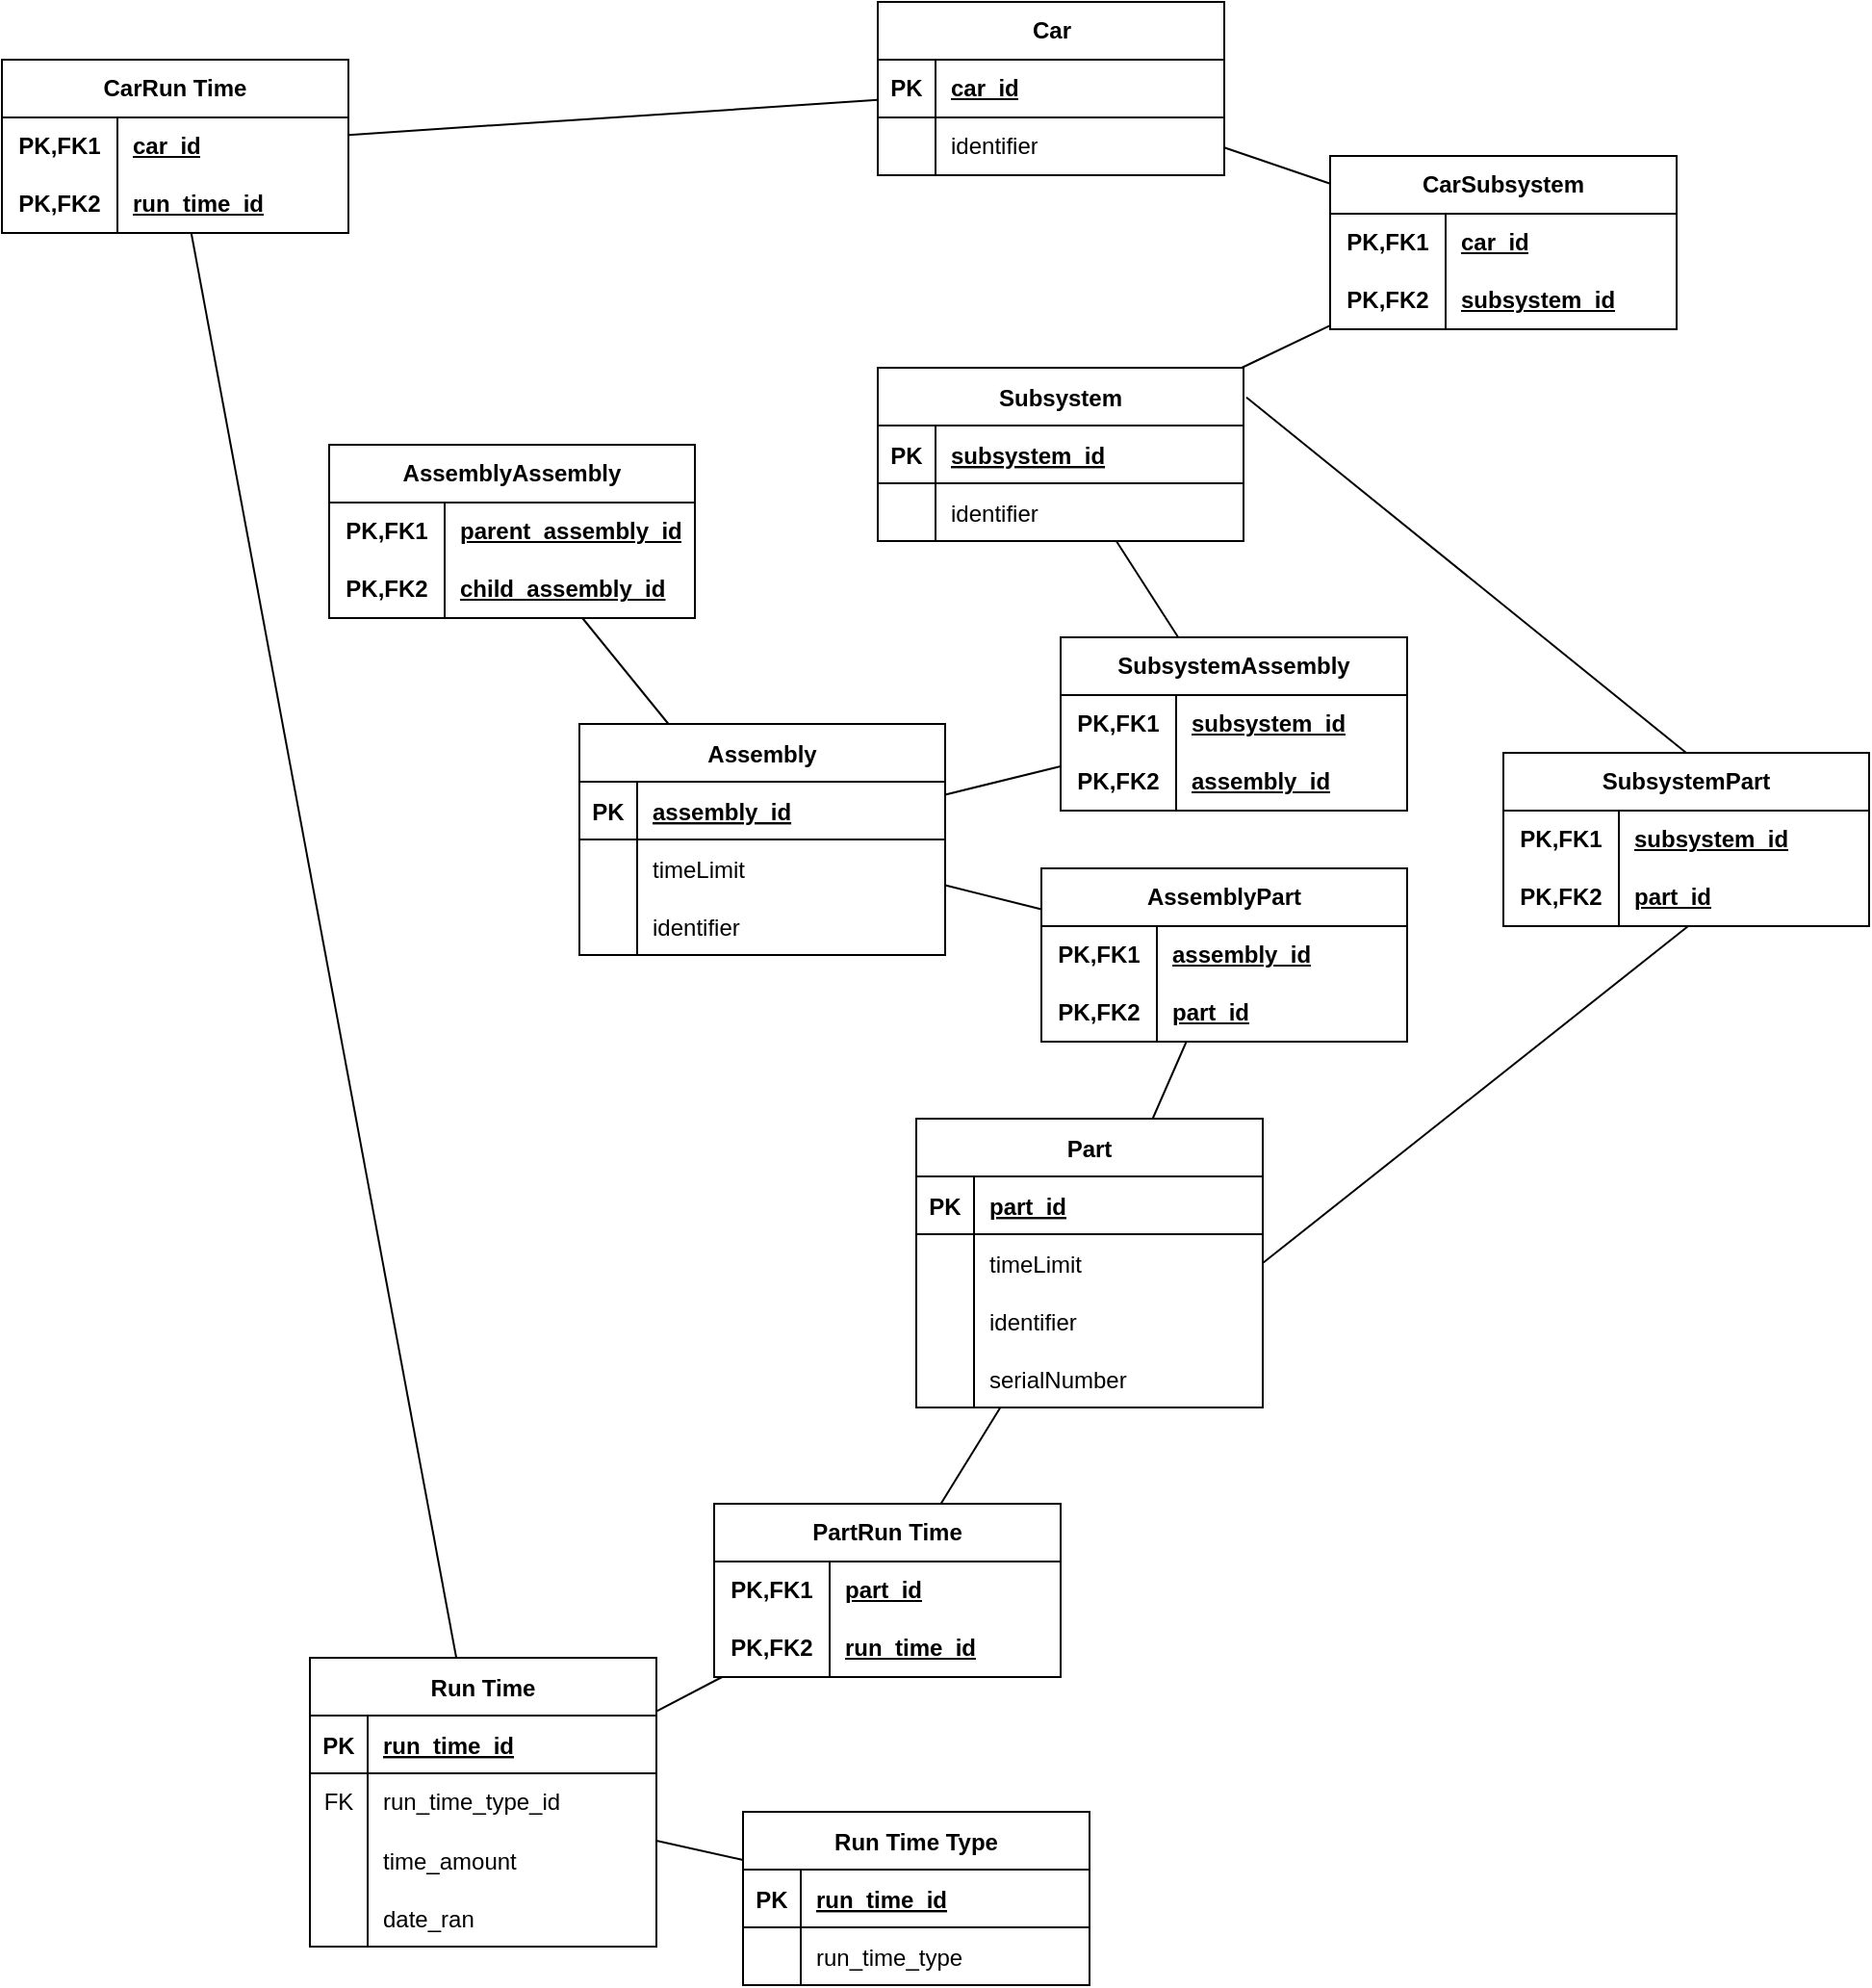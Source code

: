 <mxfile version="23.1.4" type="device">
  <diagram id="R2lEEEUBdFMjLlhIrx00" name="Page-1">
    <mxGraphModel dx="2412" dy="754" grid="1" gridSize="10" guides="1" tooltips="1" connect="1" arrows="1" fold="1" page="1" pageScale="1" pageWidth="850" pageHeight="1100" math="0" shadow="0" extFonts="Permanent Marker^https://fonts.googleapis.com/css?family=Permanent+Marker">
      <root>
        <mxCell id="0" />
        <mxCell id="1" parent="0" />
        <mxCell id="C-vyLk0tnHw3VtMMgP7b-2" value="Assembly" style="shape=table;startSize=30;container=1;collapsible=1;childLayout=tableLayout;fixedRows=1;rowLines=0;fontStyle=1;align=center;resizeLast=1;" parent="1" vertex="1">
          <mxGeometry x="160" y="395" width="190" height="120" as="geometry" />
        </mxCell>
        <mxCell id="C-vyLk0tnHw3VtMMgP7b-3" value="" style="shape=partialRectangle;collapsible=0;dropTarget=0;pointerEvents=0;fillColor=none;points=[[0,0.5],[1,0.5]];portConstraint=eastwest;top=0;left=0;right=0;bottom=1;" parent="C-vyLk0tnHw3VtMMgP7b-2" vertex="1">
          <mxGeometry y="30" width="190" height="30" as="geometry" />
        </mxCell>
        <mxCell id="C-vyLk0tnHw3VtMMgP7b-4" value="PK" style="shape=partialRectangle;overflow=hidden;connectable=0;fillColor=none;top=0;left=0;bottom=0;right=0;fontStyle=1;" parent="C-vyLk0tnHw3VtMMgP7b-3" vertex="1">
          <mxGeometry width="30" height="30" as="geometry">
            <mxRectangle width="30" height="30" as="alternateBounds" />
          </mxGeometry>
        </mxCell>
        <mxCell id="C-vyLk0tnHw3VtMMgP7b-5" value="assembly_id" style="shape=partialRectangle;overflow=hidden;connectable=0;fillColor=none;top=0;left=0;bottom=0;right=0;align=left;spacingLeft=6;fontStyle=5;" parent="C-vyLk0tnHw3VtMMgP7b-3" vertex="1">
          <mxGeometry x="30" width="160" height="30" as="geometry">
            <mxRectangle width="160" height="30" as="alternateBounds" />
          </mxGeometry>
        </mxCell>
        <mxCell id="MeR5FG5fTD08kbq3LwkW-7" value="" style="shape=tableRow;horizontal=0;startSize=0;swimlaneHead=0;swimlaneBody=0;fillColor=none;collapsible=0;dropTarget=0;points=[[0,0.5],[1,0.5]];portConstraint=eastwest;top=0;left=0;right=0;bottom=0;" parent="C-vyLk0tnHw3VtMMgP7b-2" vertex="1">
          <mxGeometry y="60" width="190" height="30" as="geometry" />
        </mxCell>
        <mxCell id="MeR5FG5fTD08kbq3LwkW-8" value="" style="shape=partialRectangle;connectable=0;fillColor=none;top=0;left=0;bottom=0;right=0;editable=1;overflow=hidden;" parent="MeR5FG5fTD08kbq3LwkW-7" vertex="1">
          <mxGeometry width="30" height="30" as="geometry">
            <mxRectangle width="30" height="30" as="alternateBounds" />
          </mxGeometry>
        </mxCell>
        <mxCell id="MeR5FG5fTD08kbq3LwkW-9" value="timeLimit" style="shape=partialRectangle;connectable=0;fillColor=none;top=0;left=0;bottom=0;right=0;align=left;spacingLeft=6;overflow=hidden;" parent="MeR5FG5fTD08kbq3LwkW-7" vertex="1">
          <mxGeometry x="30" width="160" height="30" as="geometry">
            <mxRectangle width="160" height="30" as="alternateBounds" />
          </mxGeometry>
        </mxCell>
        <mxCell id="C-vyLk0tnHw3VtMMgP7b-9" value="" style="shape=partialRectangle;collapsible=0;dropTarget=0;pointerEvents=0;fillColor=none;points=[[0,0.5],[1,0.5]];portConstraint=eastwest;top=0;left=0;right=0;bottom=0;" parent="C-vyLk0tnHw3VtMMgP7b-2" vertex="1">
          <mxGeometry y="90" width="190" height="30" as="geometry" />
        </mxCell>
        <mxCell id="C-vyLk0tnHw3VtMMgP7b-10" value="" style="shape=partialRectangle;overflow=hidden;connectable=0;fillColor=none;top=0;left=0;bottom=0;right=0;" parent="C-vyLk0tnHw3VtMMgP7b-9" vertex="1">
          <mxGeometry width="30" height="30" as="geometry">
            <mxRectangle width="30" height="30" as="alternateBounds" />
          </mxGeometry>
        </mxCell>
        <mxCell id="C-vyLk0tnHw3VtMMgP7b-11" value="identifier" style="shape=partialRectangle;overflow=hidden;connectable=0;fillColor=none;top=0;left=0;bottom=0;right=0;align=left;spacingLeft=6;" parent="C-vyLk0tnHw3VtMMgP7b-9" vertex="1">
          <mxGeometry x="30" width="160" height="30" as="geometry">
            <mxRectangle width="160" height="30" as="alternateBounds" />
          </mxGeometry>
        </mxCell>
        <mxCell id="C-vyLk0tnHw3VtMMgP7b-23" value="Part" style="shape=table;startSize=30;container=1;collapsible=1;childLayout=tableLayout;fixedRows=1;rowLines=0;fontStyle=1;align=center;resizeLast=1;" parent="1" vertex="1">
          <mxGeometry x="335" y="600" width="180" height="150" as="geometry" />
        </mxCell>
        <mxCell id="C-vyLk0tnHw3VtMMgP7b-24" value="" style="shape=partialRectangle;collapsible=0;dropTarget=0;pointerEvents=0;fillColor=none;points=[[0,0.5],[1,0.5]];portConstraint=eastwest;top=0;left=0;right=0;bottom=1;" parent="C-vyLk0tnHw3VtMMgP7b-23" vertex="1">
          <mxGeometry y="30" width="180" height="30" as="geometry" />
        </mxCell>
        <mxCell id="C-vyLk0tnHw3VtMMgP7b-25" value="PK" style="shape=partialRectangle;overflow=hidden;connectable=0;fillColor=none;top=0;left=0;bottom=0;right=0;fontStyle=1;" parent="C-vyLk0tnHw3VtMMgP7b-24" vertex="1">
          <mxGeometry width="30" height="30" as="geometry">
            <mxRectangle width="30" height="30" as="alternateBounds" />
          </mxGeometry>
        </mxCell>
        <mxCell id="C-vyLk0tnHw3VtMMgP7b-26" value="part_id" style="shape=partialRectangle;overflow=hidden;connectable=0;fillColor=none;top=0;left=0;bottom=0;right=0;align=left;spacingLeft=6;fontStyle=5;" parent="C-vyLk0tnHw3VtMMgP7b-24" vertex="1">
          <mxGeometry x="30" width="150" height="30" as="geometry">
            <mxRectangle width="150" height="30" as="alternateBounds" />
          </mxGeometry>
        </mxCell>
        <mxCell id="MeR5FG5fTD08kbq3LwkW-4" value="" style="shape=tableRow;horizontal=0;startSize=0;swimlaneHead=0;swimlaneBody=0;fillColor=none;collapsible=0;dropTarget=0;points=[[0,0.5],[1,0.5]];portConstraint=eastwest;top=0;left=0;right=0;bottom=0;" parent="C-vyLk0tnHw3VtMMgP7b-23" vertex="1">
          <mxGeometry y="60" width="180" height="30" as="geometry" />
        </mxCell>
        <mxCell id="MeR5FG5fTD08kbq3LwkW-5" value="" style="shape=partialRectangle;connectable=0;fillColor=none;top=0;left=0;bottom=0;right=0;editable=1;overflow=hidden;" parent="MeR5FG5fTD08kbq3LwkW-4" vertex="1">
          <mxGeometry width="30" height="30" as="geometry">
            <mxRectangle width="30" height="30" as="alternateBounds" />
          </mxGeometry>
        </mxCell>
        <mxCell id="MeR5FG5fTD08kbq3LwkW-6" value="timeLimit" style="shape=partialRectangle;connectable=0;fillColor=none;top=0;left=0;bottom=0;right=0;align=left;spacingLeft=6;overflow=hidden;" parent="MeR5FG5fTD08kbq3LwkW-4" vertex="1">
          <mxGeometry x="30" width="150" height="30" as="geometry">
            <mxRectangle width="150" height="30" as="alternateBounds" />
          </mxGeometry>
        </mxCell>
        <mxCell id="MeR5FG5fTD08kbq3LwkW-1" value="" style="shape=tableRow;horizontal=0;startSize=0;swimlaneHead=0;swimlaneBody=0;fillColor=none;collapsible=0;dropTarget=0;points=[[0,0.5],[1,0.5]];portConstraint=eastwest;top=0;left=0;right=0;bottom=0;" parent="C-vyLk0tnHw3VtMMgP7b-23" vertex="1">
          <mxGeometry y="90" width="180" height="30" as="geometry" />
        </mxCell>
        <mxCell id="MeR5FG5fTD08kbq3LwkW-2" value="" style="shape=partialRectangle;connectable=0;fillColor=none;top=0;left=0;bottom=0;right=0;editable=1;overflow=hidden;" parent="MeR5FG5fTD08kbq3LwkW-1" vertex="1">
          <mxGeometry width="30" height="30" as="geometry">
            <mxRectangle width="30" height="30" as="alternateBounds" />
          </mxGeometry>
        </mxCell>
        <mxCell id="MeR5FG5fTD08kbq3LwkW-3" value="identifier" style="shape=partialRectangle;connectable=0;fillColor=none;top=0;left=0;bottom=0;right=0;align=left;spacingLeft=6;overflow=hidden;" parent="MeR5FG5fTD08kbq3LwkW-1" vertex="1">
          <mxGeometry x="30" width="150" height="30" as="geometry">
            <mxRectangle width="150" height="30" as="alternateBounds" />
          </mxGeometry>
        </mxCell>
        <mxCell id="C-vyLk0tnHw3VtMMgP7b-27" value="" style="shape=partialRectangle;collapsible=0;dropTarget=0;pointerEvents=0;fillColor=none;points=[[0,0.5],[1,0.5]];portConstraint=eastwest;top=0;left=0;right=0;bottom=0;" parent="C-vyLk0tnHw3VtMMgP7b-23" vertex="1">
          <mxGeometry y="120" width="180" height="30" as="geometry" />
        </mxCell>
        <mxCell id="C-vyLk0tnHw3VtMMgP7b-28" value="" style="shape=partialRectangle;overflow=hidden;connectable=0;fillColor=none;top=0;left=0;bottom=0;right=0;" parent="C-vyLk0tnHw3VtMMgP7b-27" vertex="1">
          <mxGeometry width="30" height="30" as="geometry">
            <mxRectangle width="30" height="30" as="alternateBounds" />
          </mxGeometry>
        </mxCell>
        <mxCell id="C-vyLk0tnHw3VtMMgP7b-29" value="serialNumber" style="shape=partialRectangle;overflow=hidden;connectable=0;fillColor=none;top=0;left=0;bottom=0;right=0;align=left;spacingLeft=6;" parent="C-vyLk0tnHw3VtMMgP7b-27" vertex="1">
          <mxGeometry x="30" width="150" height="30" as="geometry">
            <mxRectangle width="150" height="30" as="alternateBounds" />
          </mxGeometry>
        </mxCell>
        <mxCell id="MeR5FG5fTD08kbq3LwkW-10" value="AssemblyPart" style="shape=table;startSize=30;container=1;collapsible=1;childLayout=tableLayout;fixedRows=1;rowLines=0;fontStyle=1;align=center;resizeLast=1;html=1;whiteSpace=wrap;" parent="1" vertex="1">
          <mxGeometry x="400" y="470" width="190" height="90" as="geometry" />
        </mxCell>
        <mxCell id="MeR5FG5fTD08kbq3LwkW-11" value="" style="shape=tableRow;horizontal=0;startSize=0;swimlaneHead=0;swimlaneBody=0;fillColor=none;collapsible=0;dropTarget=0;points=[[0,0.5],[1,0.5]];portConstraint=eastwest;top=0;left=0;right=0;bottom=0;html=1;" parent="MeR5FG5fTD08kbq3LwkW-10" vertex="1">
          <mxGeometry y="30" width="190" height="30" as="geometry" />
        </mxCell>
        <mxCell id="MeR5FG5fTD08kbq3LwkW-12" value="PK,FK1" style="shape=partialRectangle;connectable=0;fillColor=none;top=0;left=0;bottom=0;right=0;fontStyle=1;overflow=hidden;html=1;whiteSpace=wrap;" parent="MeR5FG5fTD08kbq3LwkW-11" vertex="1">
          <mxGeometry width="60" height="30" as="geometry">
            <mxRectangle width="60" height="30" as="alternateBounds" />
          </mxGeometry>
        </mxCell>
        <mxCell id="MeR5FG5fTD08kbq3LwkW-13" value="assembly_id" style="shape=partialRectangle;connectable=0;fillColor=none;top=0;left=0;bottom=0;right=0;align=left;spacingLeft=6;fontStyle=5;overflow=hidden;html=1;whiteSpace=wrap;" parent="MeR5FG5fTD08kbq3LwkW-11" vertex="1">
          <mxGeometry x="60" width="130" height="30" as="geometry">
            <mxRectangle width="130" height="30" as="alternateBounds" />
          </mxGeometry>
        </mxCell>
        <mxCell id="MeR5FG5fTD08kbq3LwkW-14" value="" style="shape=tableRow;horizontal=0;startSize=0;swimlaneHead=0;swimlaneBody=0;fillColor=none;collapsible=0;dropTarget=0;points=[[0,0.5],[1,0.5]];portConstraint=eastwest;top=0;left=0;right=0;bottom=1;html=1;" parent="MeR5FG5fTD08kbq3LwkW-10" vertex="1">
          <mxGeometry y="60" width="190" height="30" as="geometry" />
        </mxCell>
        <mxCell id="MeR5FG5fTD08kbq3LwkW-15" value="PK,FK2" style="shape=partialRectangle;connectable=0;fillColor=none;top=0;left=0;bottom=0;right=0;fontStyle=1;overflow=hidden;html=1;whiteSpace=wrap;" parent="MeR5FG5fTD08kbq3LwkW-14" vertex="1">
          <mxGeometry width="60" height="30" as="geometry">
            <mxRectangle width="60" height="30" as="alternateBounds" />
          </mxGeometry>
        </mxCell>
        <mxCell id="MeR5FG5fTD08kbq3LwkW-16" value="part_id" style="shape=partialRectangle;connectable=0;fillColor=none;top=0;left=0;bottom=0;right=0;align=left;spacingLeft=6;fontStyle=5;overflow=hidden;html=1;whiteSpace=wrap;" parent="MeR5FG5fTD08kbq3LwkW-14" vertex="1">
          <mxGeometry x="60" width="130" height="30" as="geometry">
            <mxRectangle width="130" height="30" as="alternateBounds" />
          </mxGeometry>
        </mxCell>
        <mxCell id="MeR5FG5fTD08kbq3LwkW-23" value="AssemblyAssembly" style="shape=table;startSize=30;container=1;collapsible=1;childLayout=tableLayout;fixedRows=1;rowLines=0;fontStyle=1;align=center;resizeLast=1;html=1;whiteSpace=wrap;" parent="1" vertex="1">
          <mxGeometry x="30" y="250" width="190" height="90" as="geometry" />
        </mxCell>
        <mxCell id="MeR5FG5fTD08kbq3LwkW-24" value="" style="shape=tableRow;horizontal=0;startSize=0;swimlaneHead=0;swimlaneBody=0;fillColor=none;collapsible=0;dropTarget=0;points=[[0,0.5],[1,0.5]];portConstraint=eastwest;top=0;left=0;right=0;bottom=0;html=1;" parent="MeR5FG5fTD08kbq3LwkW-23" vertex="1">
          <mxGeometry y="30" width="190" height="30" as="geometry" />
        </mxCell>
        <mxCell id="MeR5FG5fTD08kbq3LwkW-25" value="PK,FK1" style="shape=partialRectangle;connectable=0;fillColor=none;top=0;left=0;bottom=0;right=0;fontStyle=1;overflow=hidden;html=1;whiteSpace=wrap;" parent="MeR5FG5fTD08kbq3LwkW-24" vertex="1">
          <mxGeometry width="60" height="30" as="geometry">
            <mxRectangle width="60" height="30" as="alternateBounds" />
          </mxGeometry>
        </mxCell>
        <mxCell id="MeR5FG5fTD08kbq3LwkW-26" value="parent_assembly_id" style="shape=partialRectangle;connectable=0;fillColor=none;top=0;left=0;bottom=0;right=0;align=left;spacingLeft=6;fontStyle=5;overflow=hidden;html=1;whiteSpace=wrap;" parent="MeR5FG5fTD08kbq3LwkW-24" vertex="1">
          <mxGeometry x="60" width="130" height="30" as="geometry">
            <mxRectangle width="130" height="30" as="alternateBounds" />
          </mxGeometry>
        </mxCell>
        <mxCell id="MeR5FG5fTD08kbq3LwkW-27" value="" style="shape=tableRow;horizontal=0;startSize=0;swimlaneHead=0;swimlaneBody=0;fillColor=none;collapsible=0;dropTarget=0;points=[[0,0.5],[1,0.5]];portConstraint=eastwest;top=0;left=0;right=0;bottom=1;html=1;" parent="MeR5FG5fTD08kbq3LwkW-23" vertex="1">
          <mxGeometry y="60" width="190" height="30" as="geometry" />
        </mxCell>
        <mxCell id="MeR5FG5fTD08kbq3LwkW-28" value="PK,FK2" style="shape=partialRectangle;connectable=0;fillColor=none;top=0;left=0;bottom=0;right=0;fontStyle=1;overflow=hidden;html=1;whiteSpace=wrap;" parent="MeR5FG5fTD08kbq3LwkW-27" vertex="1">
          <mxGeometry width="60" height="30" as="geometry">
            <mxRectangle width="60" height="30" as="alternateBounds" />
          </mxGeometry>
        </mxCell>
        <mxCell id="MeR5FG5fTD08kbq3LwkW-29" value="child_assembly_id" style="shape=partialRectangle;connectable=0;fillColor=none;top=0;left=0;bottom=0;right=0;align=left;spacingLeft=6;fontStyle=5;overflow=hidden;html=1;whiteSpace=wrap;" parent="MeR5FG5fTD08kbq3LwkW-27" vertex="1">
          <mxGeometry x="60" width="130" height="30" as="geometry">
            <mxRectangle width="130" height="30" as="alternateBounds" />
          </mxGeometry>
        </mxCell>
        <mxCell id="MeR5FG5fTD08kbq3LwkW-36" value="Subsystem" style="shape=table;startSize=30;container=1;collapsible=1;childLayout=tableLayout;fixedRows=1;rowLines=0;fontStyle=1;align=center;resizeLast=1;" parent="1" vertex="1">
          <mxGeometry x="315" y="210" width="190" height="90" as="geometry" />
        </mxCell>
        <mxCell id="MeR5FG5fTD08kbq3LwkW-37" value="" style="shape=partialRectangle;collapsible=0;dropTarget=0;pointerEvents=0;fillColor=none;points=[[0,0.5],[1,0.5]];portConstraint=eastwest;top=0;left=0;right=0;bottom=1;" parent="MeR5FG5fTD08kbq3LwkW-36" vertex="1">
          <mxGeometry y="30" width="190" height="30" as="geometry" />
        </mxCell>
        <mxCell id="MeR5FG5fTD08kbq3LwkW-38" value="PK" style="shape=partialRectangle;overflow=hidden;connectable=0;fillColor=none;top=0;left=0;bottom=0;right=0;fontStyle=1;" parent="MeR5FG5fTD08kbq3LwkW-37" vertex="1">
          <mxGeometry width="30" height="30" as="geometry">
            <mxRectangle width="30" height="30" as="alternateBounds" />
          </mxGeometry>
        </mxCell>
        <mxCell id="MeR5FG5fTD08kbq3LwkW-39" value="subsystem_id" style="shape=partialRectangle;overflow=hidden;connectable=0;fillColor=none;top=0;left=0;bottom=0;right=0;align=left;spacingLeft=6;fontStyle=5;" parent="MeR5FG5fTD08kbq3LwkW-37" vertex="1">
          <mxGeometry x="30" width="160" height="30" as="geometry">
            <mxRectangle width="160" height="30" as="alternateBounds" />
          </mxGeometry>
        </mxCell>
        <mxCell id="MeR5FG5fTD08kbq3LwkW-43" value="" style="shape=partialRectangle;collapsible=0;dropTarget=0;pointerEvents=0;fillColor=none;points=[[0,0.5],[1,0.5]];portConstraint=eastwest;top=0;left=0;right=0;bottom=0;" parent="MeR5FG5fTD08kbq3LwkW-36" vertex="1">
          <mxGeometry y="60" width="190" height="30" as="geometry" />
        </mxCell>
        <mxCell id="MeR5FG5fTD08kbq3LwkW-44" value="" style="shape=partialRectangle;overflow=hidden;connectable=0;fillColor=none;top=0;left=0;bottom=0;right=0;" parent="MeR5FG5fTD08kbq3LwkW-43" vertex="1">
          <mxGeometry width="30" height="30" as="geometry">
            <mxRectangle width="30" height="30" as="alternateBounds" />
          </mxGeometry>
        </mxCell>
        <mxCell id="MeR5FG5fTD08kbq3LwkW-45" value="identifier" style="shape=partialRectangle;overflow=hidden;connectable=0;fillColor=none;top=0;left=0;bottom=0;right=0;align=left;spacingLeft=6;" parent="MeR5FG5fTD08kbq3LwkW-43" vertex="1">
          <mxGeometry x="30" width="160" height="30" as="geometry">
            <mxRectangle width="160" height="30" as="alternateBounds" />
          </mxGeometry>
        </mxCell>
        <mxCell id="MeR5FG5fTD08kbq3LwkW-52" value="" style="endArrow=none;html=1;rounded=0;" parent="1" source="C-vyLk0tnHw3VtMMgP7b-23" target="MeR5FG5fTD08kbq3LwkW-10" edge="1">
          <mxGeometry relative="1" as="geometry">
            <mxPoint x="350" y="560" as="sourcePoint" />
            <mxPoint x="510" y="560" as="targetPoint" />
          </mxGeometry>
        </mxCell>
        <mxCell id="MeR5FG5fTD08kbq3LwkW-53" value="" style="endArrow=none;html=1;rounded=0;" parent="1" source="C-vyLk0tnHw3VtMMgP7b-2" target="MeR5FG5fTD08kbq3LwkW-10" edge="1">
          <mxGeometry relative="1" as="geometry">
            <mxPoint x="350" y="560" as="sourcePoint" />
            <mxPoint x="510" y="560" as="targetPoint" />
          </mxGeometry>
        </mxCell>
        <mxCell id="MeR5FG5fTD08kbq3LwkW-54" value="" style="endArrow=none;html=1;rounded=0;" parent="1" source="MeR5FG5fTD08kbq3LwkW-23" target="C-vyLk0tnHw3VtMMgP7b-2" edge="1">
          <mxGeometry relative="1" as="geometry">
            <mxPoint x="350" y="560" as="sourcePoint" />
            <mxPoint x="510" y="560" as="targetPoint" />
          </mxGeometry>
        </mxCell>
        <mxCell id="MeR5FG5fTD08kbq3LwkW-55" value="SubsystemAssembly" style="shape=table;startSize=30;container=1;collapsible=1;childLayout=tableLayout;fixedRows=1;rowLines=0;fontStyle=1;align=center;resizeLast=1;html=1;whiteSpace=wrap;" parent="1" vertex="1">
          <mxGeometry x="410" y="350" width="180" height="90" as="geometry" />
        </mxCell>
        <mxCell id="MeR5FG5fTD08kbq3LwkW-56" value="" style="shape=tableRow;horizontal=0;startSize=0;swimlaneHead=0;swimlaneBody=0;fillColor=none;collapsible=0;dropTarget=0;points=[[0,0.5],[1,0.5]];portConstraint=eastwest;top=0;left=0;right=0;bottom=0;html=1;" parent="MeR5FG5fTD08kbq3LwkW-55" vertex="1">
          <mxGeometry y="30" width="180" height="30" as="geometry" />
        </mxCell>
        <mxCell id="MeR5FG5fTD08kbq3LwkW-57" value="PK,FK1" style="shape=partialRectangle;connectable=0;fillColor=none;top=0;left=0;bottom=0;right=0;fontStyle=1;overflow=hidden;html=1;whiteSpace=wrap;" parent="MeR5FG5fTD08kbq3LwkW-56" vertex="1">
          <mxGeometry width="60" height="30" as="geometry">
            <mxRectangle width="60" height="30" as="alternateBounds" />
          </mxGeometry>
        </mxCell>
        <mxCell id="MeR5FG5fTD08kbq3LwkW-58" value="subsystem_id" style="shape=partialRectangle;connectable=0;fillColor=none;top=0;left=0;bottom=0;right=0;align=left;spacingLeft=6;fontStyle=5;overflow=hidden;html=1;whiteSpace=wrap;" parent="MeR5FG5fTD08kbq3LwkW-56" vertex="1">
          <mxGeometry x="60" width="120" height="30" as="geometry">
            <mxRectangle width="120" height="30" as="alternateBounds" />
          </mxGeometry>
        </mxCell>
        <mxCell id="MeR5FG5fTD08kbq3LwkW-59" value="" style="shape=tableRow;horizontal=0;startSize=0;swimlaneHead=0;swimlaneBody=0;fillColor=none;collapsible=0;dropTarget=0;points=[[0,0.5],[1,0.5]];portConstraint=eastwest;top=0;left=0;right=0;bottom=1;html=1;" parent="MeR5FG5fTD08kbq3LwkW-55" vertex="1">
          <mxGeometry y="60" width="180" height="30" as="geometry" />
        </mxCell>
        <mxCell id="MeR5FG5fTD08kbq3LwkW-60" value="PK,FK2" style="shape=partialRectangle;connectable=0;fillColor=none;top=0;left=0;bottom=0;right=0;fontStyle=1;overflow=hidden;html=1;whiteSpace=wrap;" parent="MeR5FG5fTD08kbq3LwkW-59" vertex="1">
          <mxGeometry width="60" height="30" as="geometry">
            <mxRectangle width="60" height="30" as="alternateBounds" />
          </mxGeometry>
        </mxCell>
        <mxCell id="MeR5FG5fTD08kbq3LwkW-61" value="assembly_id" style="shape=partialRectangle;connectable=0;fillColor=none;top=0;left=0;bottom=0;right=0;align=left;spacingLeft=6;fontStyle=5;overflow=hidden;html=1;whiteSpace=wrap;" parent="MeR5FG5fTD08kbq3LwkW-59" vertex="1">
          <mxGeometry x="60" width="120" height="30" as="geometry">
            <mxRectangle width="120" height="30" as="alternateBounds" />
          </mxGeometry>
        </mxCell>
        <mxCell id="MeR5FG5fTD08kbq3LwkW-68" value="" style="endArrow=none;html=1;rounded=0;" parent="1" source="MeR5FG5fTD08kbq3LwkW-36" target="MeR5FG5fTD08kbq3LwkW-55" edge="1">
          <mxGeometry relative="1" as="geometry">
            <mxPoint x="400" y="400" as="sourcePoint" />
            <mxPoint x="560" y="400" as="targetPoint" />
          </mxGeometry>
        </mxCell>
        <mxCell id="MeR5FG5fTD08kbq3LwkW-69" value="" style="endArrow=none;html=1;rounded=0;" parent="1" source="C-vyLk0tnHw3VtMMgP7b-2" target="MeR5FG5fTD08kbq3LwkW-55" edge="1">
          <mxGeometry relative="1" as="geometry">
            <mxPoint x="400" y="400" as="sourcePoint" />
            <mxPoint x="560" y="400" as="targetPoint" />
          </mxGeometry>
        </mxCell>
        <mxCell id="MeR5FG5fTD08kbq3LwkW-70" value="Car" style="shape=table;startSize=30;container=1;collapsible=1;childLayout=tableLayout;fixedRows=1;rowLines=0;fontStyle=1;align=center;resizeLast=1;html=1;" parent="1" vertex="1">
          <mxGeometry x="315" y="20" width="180" height="90" as="geometry" />
        </mxCell>
        <mxCell id="MeR5FG5fTD08kbq3LwkW-71" value="" style="shape=tableRow;horizontal=0;startSize=0;swimlaneHead=0;swimlaneBody=0;fillColor=none;collapsible=0;dropTarget=0;points=[[0,0.5],[1,0.5]];portConstraint=eastwest;top=0;left=0;right=0;bottom=1;" parent="MeR5FG5fTD08kbq3LwkW-70" vertex="1">
          <mxGeometry y="30" width="180" height="30" as="geometry" />
        </mxCell>
        <mxCell id="MeR5FG5fTD08kbq3LwkW-72" value="PK" style="shape=partialRectangle;connectable=0;fillColor=none;top=0;left=0;bottom=0;right=0;fontStyle=1;overflow=hidden;whiteSpace=wrap;html=1;" parent="MeR5FG5fTD08kbq3LwkW-71" vertex="1">
          <mxGeometry width="30" height="30" as="geometry">
            <mxRectangle width="30" height="30" as="alternateBounds" />
          </mxGeometry>
        </mxCell>
        <mxCell id="MeR5FG5fTD08kbq3LwkW-73" value="car_id" style="shape=partialRectangle;connectable=0;fillColor=none;top=0;left=0;bottom=0;right=0;align=left;spacingLeft=6;fontStyle=5;overflow=hidden;whiteSpace=wrap;html=1;" parent="MeR5FG5fTD08kbq3LwkW-71" vertex="1">
          <mxGeometry x="30" width="150" height="30" as="geometry">
            <mxRectangle width="150" height="30" as="alternateBounds" />
          </mxGeometry>
        </mxCell>
        <mxCell id="MeR5FG5fTD08kbq3LwkW-74" value="" style="shape=tableRow;horizontal=0;startSize=0;swimlaneHead=0;swimlaneBody=0;fillColor=none;collapsible=0;dropTarget=0;points=[[0,0.5],[1,0.5]];portConstraint=eastwest;top=0;left=0;right=0;bottom=0;" parent="MeR5FG5fTD08kbq3LwkW-70" vertex="1">
          <mxGeometry y="60" width="180" height="30" as="geometry" />
        </mxCell>
        <mxCell id="MeR5FG5fTD08kbq3LwkW-75" value="" style="shape=partialRectangle;connectable=0;fillColor=none;top=0;left=0;bottom=0;right=0;editable=1;overflow=hidden;whiteSpace=wrap;html=1;" parent="MeR5FG5fTD08kbq3LwkW-74" vertex="1">
          <mxGeometry width="30" height="30" as="geometry">
            <mxRectangle width="30" height="30" as="alternateBounds" />
          </mxGeometry>
        </mxCell>
        <mxCell id="MeR5FG5fTD08kbq3LwkW-76" value="identifier" style="shape=partialRectangle;connectable=0;fillColor=none;top=0;left=0;bottom=0;right=0;align=left;spacingLeft=6;overflow=hidden;whiteSpace=wrap;html=1;" parent="MeR5FG5fTD08kbq3LwkW-74" vertex="1">
          <mxGeometry x="30" width="150" height="30" as="geometry">
            <mxRectangle width="150" height="30" as="alternateBounds" />
          </mxGeometry>
        </mxCell>
        <mxCell id="MeR5FG5fTD08kbq3LwkW-83" value="CarSubsystem" style="shape=table;startSize=30;container=1;collapsible=1;childLayout=tableLayout;fixedRows=1;rowLines=0;fontStyle=1;align=center;resizeLast=1;html=1;whiteSpace=wrap;" parent="1" vertex="1">
          <mxGeometry x="550" y="100" width="180" height="90" as="geometry" />
        </mxCell>
        <mxCell id="MeR5FG5fTD08kbq3LwkW-84" value="" style="shape=tableRow;horizontal=0;startSize=0;swimlaneHead=0;swimlaneBody=0;fillColor=none;collapsible=0;dropTarget=0;points=[[0,0.5],[1,0.5]];portConstraint=eastwest;top=0;left=0;right=0;bottom=0;html=1;" parent="MeR5FG5fTD08kbq3LwkW-83" vertex="1">
          <mxGeometry y="30" width="180" height="30" as="geometry" />
        </mxCell>
        <mxCell id="MeR5FG5fTD08kbq3LwkW-85" value="PK,FK1" style="shape=partialRectangle;connectable=0;fillColor=none;top=0;left=0;bottom=0;right=0;fontStyle=1;overflow=hidden;html=1;whiteSpace=wrap;" parent="MeR5FG5fTD08kbq3LwkW-84" vertex="1">
          <mxGeometry width="60" height="30" as="geometry">
            <mxRectangle width="60" height="30" as="alternateBounds" />
          </mxGeometry>
        </mxCell>
        <mxCell id="MeR5FG5fTD08kbq3LwkW-86" value="car_id" style="shape=partialRectangle;connectable=0;fillColor=none;top=0;left=0;bottom=0;right=0;align=left;spacingLeft=6;fontStyle=5;overflow=hidden;html=1;whiteSpace=wrap;" parent="MeR5FG5fTD08kbq3LwkW-84" vertex="1">
          <mxGeometry x="60" width="120" height="30" as="geometry">
            <mxRectangle width="120" height="30" as="alternateBounds" />
          </mxGeometry>
        </mxCell>
        <mxCell id="MeR5FG5fTD08kbq3LwkW-87" value="" style="shape=tableRow;horizontal=0;startSize=0;swimlaneHead=0;swimlaneBody=0;fillColor=none;collapsible=0;dropTarget=0;points=[[0,0.5],[1,0.5]];portConstraint=eastwest;top=0;left=0;right=0;bottom=1;html=1;" parent="MeR5FG5fTD08kbq3LwkW-83" vertex="1">
          <mxGeometry y="60" width="180" height="30" as="geometry" />
        </mxCell>
        <mxCell id="MeR5FG5fTD08kbq3LwkW-88" value="PK,FK2" style="shape=partialRectangle;connectable=0;fillColor=none;top=0;left=0;bottom=0;right=0;fontStyle=1;overflow=hidden;html=1;whiteSpace=wrap;" parent="MeR5FG5fTD08kbq3LwkW-87" vertex="1">
          <mxGeometry width="60" height="30" as="geometry">
            <mxRectangle width="60" height="30" as="alternateBounds" />
          </mxGeometry>
        </mxCell>
        <mxCell id="MeR5FG5fTD08kbq3LwkW-89" value="subsystem_id" style="shape=partialRectangle;connectable=0;fillColor=none;top=0;left=0;bottom=0;right=0;align=left;spacingLeft=6;fontStyle=5;overflow=hidden;html=1;whiteSpace=wrap;" parent="MeR5FG5fTD08kbq3LwkW-87" vertex="1">
          <mxGeometry x="60" width="120" height="30" as="geometry">
            <mxRectangle width="120" height="30" as="alternateBounds" />
          </mxGeometry>
        </mxCell>
        <mxCell id="MeR5FG5fTD08kbq3LwkW-90" value="" style="endArrow=none;html=1;rounded=0;" parent="1" source="MeR5FG5fTD08kbq3LwkW-70" target="MeR5FG5fTD08kbq3LwkW-83" edge="1">
          <mxGeometry relative="1" as="geometry">
            <mxPoint x="610" y="20" as="sourcePoint" />
            <mxPoint x="770" y="20" as="targetPoint" />
          </mxGeometry>
        </mxCell>
        <mxCell id="MeR5FG5fTD08kbq3LwkW-91" value="" style="endArrow=none;html=1;rounded=0;" parent="1" source="MeR5FG5fTD08kbq3LwkW-36" target="MeR5FG5fTD08kbq3LwkW-83" edge="1">
          <mxGeometry relative="1" as="geometry">
            <mxPoint x="490" y="105" as="sourcePoint" />
            <mxPoint x="550" y="125" as="targetPoint" />
          </mxGeometry>
        </mxCell>
        <mxCell id="MeR5FG5fTD08kbq3LwkW-95" value="Run Time" style="shape=table;startSize=30;container=1;collapsible=1;childLayout=tableLayout;fixedRows=1;rowLines=0;fontStyle=1;align=center;resizeLast=1;" parent="1" vertex="1">
          <mxGeometry x="20" y="880" width="180" height="150" as="geometry" />
        </mxCell>
        <mxCell id="MeR5FG5fTD08kbq3LwkW-96" value="" style="shape=partialRectangle;collapsible=0;dropTarget=0;pointerEvents=0;fillColor=none;points=[[0,0.5],[1,0.5]];portConstraint=eastwest;top=0;left=0;right=0;bottom=1;" parent="MeR5FG5fTD08kbq3LwkW-95" vertex="1">
          <mxGeometry y="30" width="180" height="30" as="geometry" />
        </mxCell>
        <mxCell id="MeR5FG5fTD08kbq3LwkW-97" value="PK" style="shape=partialRectangle;overflow=hidden;connectable=0;fillColor=none;top=0;left=0;bottom=0;right=0;fontStyle=1;" parent="MeR5FG5fTD08kbq3LwkW-96" vertex="1">
          <mxGeometry width="30" height="30" as="geometry">
            <mxRectangle width="30" height="30" as="alternateBounds" />
          </mxGeometry>
        </mxCell>
        <mxCell id="MeR5FG5fTD08kbq3LwkW-98" value="run_time_id" style="shape=partialRectangle;overflow=hidden;connectable=0;fillColor=none;top=0;left=0;bottom=0;right=0;align=left;spacingLeft=6;fontStyle=5;" parent="MeR5FG5fTD08kbq3LwkW-96" vertex="1">
          <mxGeometry x="30" width="150" height="30" as="geometry">
            <mxRectangle width="150" height="30" as="alternateBounds" />
          </mxGeometry>
        </mxCell>
        <mxCell id="MeR5FG5fTD08kbq3LwkW-108" value="" style="shape=tableRow;horizontal=0;startSize=0;swimlaneHead=0;swimlaneBody=0;fillColor=none;collapsible=0;dropTarget=0;points=[[0,0.5],[1,0.5]];portConstraint=eastwest;top=0;left=0;right=0;bottom=0;" parent="MeR5FG5fTD08kbq3LwkW-95" vertex="1">
          <mxGeometry y="60" width="180" height="30" as="geometry" />
        </mxCell>
        <mxCell id="MeR5FG5fTD08kbq3LwkW-109" value="FK" style="shape=partialRectangle;connectable=0;fillColor=none;top=0;left=0;bottom=0;right=0;fontStyle=0;overflow=hidden;whiteSpace=wrap;html=1;" parent="MeR5FG5fTD08kbq3LwkW-108" vertex="1">
          <mxGeometry width="30" height="30" as="geometry">
            <mxRectangle width="30" height="30" as="alternateBounds" />
          </mxGeometry>
        </mxCell>
        <mxCell id="MeR5FG5fTD08kbq3LwkW-110" value="run_time_type_id" style="shape=partialRectangle;connectable=0;fillColor=none;top=0;left=0;bottom=0;right=0;align=left;spacingLeft=6;fontStyle=0;overflow=hidden;whiteSpace=wrap;html=1;" parent="MeR5FG5fTD08kbq3LwkW-108" vertex="1">
          <mxGeometry x="30" width="150" height="30" as="geometry">
            <mxRectangle width="150" height="30" as="alternateBounds" />
          </mxGeometry>
        </mxCell>
        <mxCell id="MeR5FG5fTD08kbq3LwkW-102" value="" style="shape=tableRow;horizontal=0;startSize=0;swimlaneHead=0;swimlaneBody=0;fillColor=none;collapsible=0;dropTarget=0;points=[[0,0.5],[1,0.5]];portConstraint=eastwest;top=0;left=0;right=0;bottom=0;" parent="MeR5FG5fTD08kbq3LwkW-95" vertex="1">
          <mxGeometry y="90" width="180" height="30" as="geometry" />
        </mxCell>
        <mxCell id="MeR5FG5fTD08kbq3LwkW-103" value="" style="shape=partialRectangle;connectable=0;fillColor=none;top=0;left=0;bottom=0;right=0;editable=1;overflow=hidden;" parent="MeR5FG5fTD08kbq3LwkW-102" vertex="1">
          <mxGeometry width="30" height="30" as="geometry">
            <mxRectangle width="30" height="30" as="alternateBounds" />
          </mxGeometry>
        </mxCell>
        <mxCell id="MeR5FG5fTD08kbq3LwkW-104" value="time_amount" style="shape=partialRectangle;connectable=0;fillColor=none;top=0;left=0;bottom=0;right=0;align=left;spacingLeft=6;overflow=hidden;" parent="MeR5FG5fTD08kbq3LwkW-102" vertex="1">
          <mxGeometry x="30" width="150" height="30" as="geometry">
            <mxRectangle width="150" height="30" as="alternateBounds" />
          </mxGeometry>
        </mxCell>
        <mxCell id="MeR5FG5fTD08kbq3LwkW-105" value="" style="shape=partialRectangle;collapsible=0;dropTarget=0;pointerEvents=0;fillColor=none;points=[[0,0.5],[1,0.5]];portConstraint=eastwest;top=0;left=0;right=0;bottom=0;" parent="MeR5FG5fTD08kbq3LwkW-95" vertex="1">
          <mxGeometry y="120" width="180" height="30" as="geometry" />
        </mxCell>
        <mxCell id="MeR5FG5fTD08kbq3LwkW-106" value="" style="shape=partialRectangle;overflow=hidden;connectable=0;fillColor=none;top=0;left=0;bottom=0;right=0;" parent="MeR5FG5fTD08kbq3LwkW-105" vertex="1">
          <mxGeometry width="30" height="30" as="geometry">
            <mxRectangle width="30" height="30" as="alternateBounds" />
          </mxGeometry>
        </mxCell>
        <mxCell id="MeR5FG5fTD08kbq3LwkW-107" value="date_ran" style="shape=partialRectangle;overflow=hidden;connectable=0;fillColor=none;top=0;left=0;bottom=0;right=0;align=left;spacingLeft=6;" parent="MeR5FG5fTD08kbq3LwkW-105" vertex="1">
          <mxGeometry x="30" width="150" height="30" as="geometry">
            <mxRectangle width="150" height="30" as="alternateBounds" />
          </mxGeometry>
        </mxCell>
        <mxCell id="MeR5FG5fTD08kbq3LwkW-111" value="Run Time Type" style="shape=table;startSize=30;container=1;collapsible=1;childLayout=tableLayout;fixedRows=1;rowLines=0;fontStyle=1;align=center;resizeLast=1;" parent="1" vertex="1">
          <mxGeometry x="245" y="960" width="180" height="90" as="geometry" />
        </mxCell>
        <mxCell id="MeR5FG5fTD08kbq3LwkW-112" value="" style="shape=partialRectangle;collapsible=0;dropTarget=0;pointerEvents=0;fillColor=none;points=[[0,0.5],[1,0.5]];portConstraint=eastwest;top=0;left=0;right=0;bottom=1;" parent="MeR5FG5fTD08kbq3LwkW-111" vertex="1">
          <mxGeometry y="30" width="180" height="30" as="geometry" />
        </mxCell>
        <mxCell id="MeR5FG5fTD08kbq3LwkW-113" value="PK" style="shape=partialRectangle;overflow=hidden;connectable=0;fillColor=none;top=0;left=0;bottom=0;right=0;fontStyle=1;" parent="MeR5FG5fTD08kbq3LwkW-112" vertex="1">
          <mxGeometry width="30" height="30" as="geometry">
            <mxRectangle width="30" height="30" as="alternateBounds" />
          </mxGeometry>
        </mxCell>
        <mxCell id="MeR5FG5fTD08kbq3LwkW-114" value="run_time_id" style="shape=partialRectangle;overflow=hidden;connectable=0;fillColor=none;top=0;left=0;bottom=0;right=0;align=left;spacingLeft=6;fontStyle=5;" parent="MeR5FG5fTD08kbq3LwkW-112" vertex="1">
          <mxGeometry x="30" width="150" height="30" as="geometry">
            <mxRectangle width="150" height="30" as="alternateBounds" />
          </mxGeometry>
        </mxCell>
        <mxCell id="MeR5FG5fTD08kbq3LwkW-121" value="" style="shape=partialRectangle;collapsible=0;dropTarget=0;pointerEvents=0;fillColor=none;points=[[0,0.5],[1,0.5]];portConstraint=eastwest;top=0;left=0;right=0;bottom=0;" parent="MeR5FG5fTD08kbq3LwkW-111" vertex="1">
          <mxGeometry y="60" width="180" height="30" as="geometry" />
        </mxCell>
        <mxCell id="MeR5FG5fTD08kbq3LwkW-122" value="" style="shape=partialRectangle;overflow=hidden;connectable=0;fillColor=none;top=0;left=0;bottom=0;right=0;" parent="MeR5FG5fTD08kbq3LwkW-121" vertex="1">
          <mxGeometry width="30" height="30" as="geometry">
            <mxRectangle width="30" height="30" as="alternateBounds" />
          </mxGeometry>
        </mxCell>
        <mxCell id="MeR5FG5fTD08kbq3LwkW-123" value="run_time_type" style="shape=partialRectangle;overflow=hidden;connectable=0;fillColor=none;top=0;left=0;bottom=0;right=0;align=left;spacingLeft=6;" parent="MeR5FG5fTD08kbq3LwkW-121" vertex="1">
          <mxGeometry x="30" width="150" height="30" as="geometry">
            <mxRectangle width="150" height="30" as="alternateBounds" />
          </mxGeometry>
        </mxCell>
        <mxCell id="MeR5FG5fTD08kbq3LwkW-125" value="" style="endArrow=none;html=1;rounded=0;" parent="1" source="MeR5FG5fTD08kbq3LwkW-95" target="MeR5FG5fTD08kbq3LwkW-111" edge="1">
          <mxGeometry relative="1" as="geometry">
            <mxPoint x="130" y="680" as="sourcePoint" />
            <mxPoint x="290" y="680" as="targetPoint" />
          </mxGeometry>
        </mxCell>
        <mxCell id="MeR5FG5fTD08kbq3LwkW-127" value="CarRun Time" style="shape=table;startSize=30;container=1;collapsible=1;childLayout=tableLayout;fixedRows=1;rowLines=0;fontStyle=1;align=center;resizeLast=1;html=1;whiteSpace=wrap;" parent="1" vertex="1">
          <mxGeometry x="-140" y="50" width="180" height="90" as="geometry" />
        </mxCell>
        <mxCell id="MeR5FG5fTD08kbq3LwkW-128" value="" style="shape=tableRow;horizontal=0;startSize=0;swimlaneHead=0;swimlaneBody=0;fillColor=none;collapsible=0;dropTarget=0;points=[[0,0.5],[1,0.5]];portConstraint=eastwest;top=0;left=0;right=0;bottom=0;html=1;" parent="MeR5FG5fTD08kbq3LwkW-127" vertex="1">
          <mxGeometry y="30" width="180" height="30" as="geometry" />
        </mxCell>
        <mxCell id="MeR5FG5fTD08kbq3LwkW-129" value="PK,FK1" style="shape=partialRectangle;connectable=0;fillColor=none;top=0;left=0;bottom=0;right=0;fontStyle=1;overflow=hidden;html=1;whiteSpace=wrap;" parent="MeR5FG5fTD08kbq3LwkW-128" vertex="1">
          <mxGeometry width="60" height="30" as="geometry">
            <mxRectangle width="60" height="30" as="alternateBounds" />
          </mxGeometry>
        </mxCell>
        <mxCell id="MeR5FG5fTD08kbq3LwkW-130" value="car_id" style="shape=partialRectangle;connectable=0;fillColor=none;top=0;left=0;bottom=0;right=0;align=left;spacingLeft=6;fontStyle=5;overflow=hidden;html=1;whiteSpace=wrap;" parent="MeR5FG5fTD08kbq3LwkW-128" vertex="1">
          <mxGeometry x="60" width="120" height="30" as="geometry">
            <mxRectangle width="120" height="30" as="alternateBounds" />
          </mxGeometry>
        </mxCell>
        <mxCell id="MeR5FG5fTD08kbq3LwkW-131" value="" style="shape=tableRow;horizontal=0;startSize=0;swimlaneHead=0;swimlaneBody=0;fillColor=none;collapsible=0;dropTarget=0;points=[[0,0.5],[1,0.5]];portConstraint=eastwest;top=0;left=0;right=0;bottom=1;html=1;" parent="MeR5FG5fTD08kbq3LwkW-127" vertex="1">
          <mxGeometry y="60" width="180" height="30" as="geometry" />
        </mxCell>
        <mxCell id="MeR5FG5fTD08kbq3LwkW-132" value="PK,FK2" style="shape=partialRectangle;connectable=0;fillColor=none;top=0;left=0;bottom=0;right=0;fontStyle=1;overflow=hidden;html=1;whiteSpace=wrap;" parent="MeR5FG5fTD08kbq3LwkW-131" vertex="1">
          <mxGeometry width="60" height="30" as="geometry">
            <mxRectangle width="60" height="30" as="alternateBounds" />
          </mxGeometry>
        </mxCell>
        <mxCell id="MeR5FG5fTD08kbq3LwkW-133" value="run_time_id" style="shape=partialRectangle;connectable=0;fillColor=none;top=0;left=0;bottom=0;right=0;align=left;spacingLeft=6;fontStyle=5;overflow=hidden;html=1;whiteSpace=wrap;" parent="MeR5FG5fTD08kbq3LwkW-131" vertex="1">
          <mxGeometry x="60" width="120" height="30" as="geometry">
            <mxRectangle width="120" height="30" as="alternateBounds" />
          </mxGeometry>
        </mxCell>
        <mxCell id="MeR5FG5fTD08kbq3LwkW-140" value="PartRun Time" style="shape=table;startSize=30;container=1;collapsible=1;childLayout=tableLayout;fixedRows=1;rowLines=0;fontStyle=1;align=center;resizeLast=1;html=1;whiteSpace=wrap;" parent="1" vertex="1">
          <mxGeometry x="230" y="800" width="180" height="90" as="geometry" />
        </mxCell>
        <mxCell id="MeR5FG5fTD08kbq3LwkW-141" value="" style="shape=tableRow;horizontal=0;startSize=0;swimlaneHead=0;swimlaneBody=0;fillColor=none;collapsible=0;dropTarget=0;points=[[0,0.5],[1,0.5]];portConstraint=eastwest;top=0;left=0;right=0;bottom=0;html=1;" parent="MeR5FG5fTD08kbq3LwkW-140" vertex="1">
          <mxGeometry y="30" width="180" height="30" as="geometry" />
        </mxCell>
        <mxCell id="MeR5FG5fTD08kbq3LwkW-142" value="PK,FK1" style="shape=partialRectangle;connectable=0;fillColor=none;top=0;left=0;bottom=0;right=0;fontStyle=1;overflow=hidden;html=1;whiteSpace=wrap;" parent="MeR5FG5fTD08kbq3LwkW-141" vertex="1">
          <mxGeometry width="60" height="30" as="geometry">
            <mxRectangle width="60" height="30" as="alternateBounds" />
          </mxGeometry>
        </mxCell>
        <mxCell id="MeR5FG5fTD08kbq3LwkW-143" value="part_id" style="shape=partialRectangle;connectable=0;fillColor=none;top=0;left=0;bottom=0;right=0;align=left;spacingLeft=6;fontStyle=5;overflow=hidden;html=1;whiteSpace=wrap;" parent="MeR5FG5fTD08kbq3LwkW-141" vertex="1">
          <mxGeometry x="60" width="120" height="30" as="geometry">
            <mxRectangle width="120" height="30" as="alternateBounds" />
          </mxGeometry>
        </mxCell>
        <mxCell id="MeR5FG5fTD08kbq3LwkW-144" value="" style="shape=tableRow;horizontal=0;startSize=0;swimlaneHead=0;swimlaneBody=0;fillColor=none;collapsible=0;dropTarget=0;points=[[0,0.5],[1,0.5]];portConstraint=eastwest;top=0;left=0;right=0;bottom=1;html=1;" parent="MeR5FG5fTD08kbq3LwkW-140" vertex="1">
          <mxGeometry y="60" width="180" height="30" as="geometry" />
        </mxCell>
        <mxCell id="MeR5FG5fTD08kbq3LwkW-145" value="PK,FK2" style="shape=partialRectangle;connectable=0;fillColor=none;top=0;left=0;bottom=0;right=0;fontStyle=1;overflow=hidden;html=1;whiteSpace=wrap;" parent="MeR5FG5fTD08kbq3LwkW-144" vertex="1">
          <mxGeometry width="60" height="30" as="geometry">
            <mxRectangle width="60" height="30" as="alternateBounds" />
          </mxGeometry>
        </mxCell>
        <mxCell id="MeR5FG5fTD08kbq3LwkW-146" value="run_time_id" style="shape=partialRectangle;connectable=0;fillColor=none;top=0;left=0;bottom=0;right=0;align=left;spacingLeft=6;fontStyle=5;overflow=hidden;html=1;whiteSpace=wrap;" parent="MeR5FG5fTD08kbq3LwkW-144" vertex="1">
          <mxGeometry x="60" width="120" height="30" as="geometry">
            <mxRectangle width="120" height="30" as="alternateBounds" />
          </mxGeometry>
        </mxCell>
        <mxCell id="MeR5FG5fTD08kbq3LwkW-153" value="" style="endArrow=none;html=1;rounded=0;" parent="1" source="MeR5FG5fTD08kbq3LwkW-140" target="C-vyLk0tnHw3VtMMgP7b-23" edge="1">
          <mxGeometry relative="1" as="geometry">
            <mxPoint x="350" y="640" as="sourcePoint" />
            <mxPoint x="510" y="640" as="targetPoint" />
          </mxGeometry>
        </mxCell>
        <mxCell id="MeR5FG5fTD08kbq3LwkW-154" value="" style="endArrow=none;html=1;rounded=0;" parent="1" source="MeR5FG5fTD08kbq3LwkW-140" target="MeR5FG5fTD08kbq3LwkW-95" edge="1">
          <mxGeometry relative="1" as="geometry">
            <mxPoint x="420" y="810" as="sourcePoint" />
            <mxPoint x="390" y="967" as="targetPoint" />
          </mxGeometry>
        </mxCell>
        <mxCell id="MeR5FG5fTD08kbq3LwkW-155" value="" style="endArrow=none;html=1;rounded=0;" parent="1" source="MeR5FG5fTD08kbq3LwkW-95" target="MeR5FG5fTD08kbq3LwkW-127" edge="1">
          <mxGeometry relative="1" as="geometry">
            <mxPoint x="280" y="756" as="sourcePoint" />
            <mxPoint x="210" y="764" as="targetPoint" />
          </mxGeometry>
        </mxCell>
        <mxCell id="MeR5FG5fTD08kbq3LwkW-156" value="" style="endArrow=none;html=1;rounded=0;" parent="1" source="MeR5FG5fTD08kbq3LwkW-127" target="MeR5FG5fTD08kbq3LwkW-70" edge="1">
          <mxGeometry relative="1" as="geometry">
            <mxPoint x="133" y="700" as="sourcePoint" />
            <mxPoint x="143" y="640" as="targetPoint" />
          </mxGeometry>
        </mxCell>
        <mxCell id="Q0WS9uCuW3x3QOVZnwkU-1" value="SubsystemPart" style="shape=table;startSize=30;container=1;collapsible=1;childLayout=tableLayout;fixedRows=1;rowLines=0;fontStyle=1;align=center;resizeLast=1;html=1;whiteSpace=wrap;" vertex="1" parent="1">
          <mxGeometry x="640" y="410" width="190" height="90" as="geometry" />
        </mxCell>
        <mxCell id="Q0WS9uCuW3x3QOVZnwkU-2" value="" style="shape=tableRow;horizontal=0;startSize=0;swimlaneHead=0;swimlaneBody=0;fillColor=none;collapsible=0;dropTarget=0;points=[[0,0.5],[1,0.5]];portConstraint=eastwest;top=0;left=0;right=0;bottom=0;html=1;" vertex="1" parent="Q0WS9uCuW3x3QOVZnwkU-1">
          <mxGeometry y="30" width="190" height="30" as="geometry" />
        </mxCell>
        <mxCell id="Q0WS9uCuW3x3QOVZnwkU-3" value="PK,FK1" style="shape=partialRectangle;connectable=0;fillColor=none;top=0;left=0;bottom=0;right=0;fontStyle=1;overflow=hidden;html=1;whiteSpace=wrap;" vertex="1" parent="Q0WS9uCuW3x3QOVZnwkU-2">
          <mxGeometry width="60" height="30" as="geometry">
            <mxRectangle width="60" height="30" as="alternateBounds" />
          </mxGeometry>
        </mxCell>
        <mxCell id="Q0WS9uCuW3x3QOVZnwkU-4" value="subsystem_id" style="shape=partialRectangle;connectable=0;fillColor=none;top=0;left=0;bottom=0;right=0;align=left;spacingLeft=6;fontStyle=5;overflow=hidden;html=1;whiteSpace=wrap;" vertex="1" parent="Q0WS9uCuW3x3QOVZnwkU-2">
          <mxGeometry x="60" width="130" height="30" as="geometry">
            <mxRectangle width="130" height="30" as="alternateBounds" />
          </mxGeometry>
        </mxCell>
        <mxCell id="Q0WS9uCuW3x3QOVZnwkU-5" value="" style="shape=tableRow;horizontal=0;startSize=0;swimlaneHead=0;swimlaneBody=0;fillColor=none;collapsible=0;dropTarget=0;points=[[0,0.5],[1,0.5]];portConstraint=eastwest;top=0;left=0;right=0;bottom=1;html=1;" vertex="1" parent="Q0WS9uCuW3x3QOVZnwkU-1">
          <mxGeometry y="60" width="190" height="30" as="geometry" />
        </mxCell>
        <mxCell id="Q0WS9uCuW3x3QOVZnwkU-6" value="PK,FK2" style="shape=partialRectangle;connectable=0;fillColor=none;top=0;left=0;bottom=0;right=0;fontStyle=1;overflow=hidden;html=1;whiteSpace=wrap;" vertex="1" parent="Q0WS9uCuW3x3QOVZnwkU-5">
          <mxGeometry width="60" height="30" as="geometry">
            <mxRectangle width="60" height="30" as="alternateBounds" />
          </mxGeometry>
        </mxCell>
        <mxCell id="Q0WS9uCuW3x3QOVZnwkU-7" value="part_id" style="shape=partialRectangle;connectable=0;fillColor=none;top=0;left=0;bottom=0;right=0;align=left;spacingLeft=6;fontStyle=5;overflow=hidden;html=1;whiteSpace=wrap;" vertex="1" parent="Q0WS9uCuW3x3QOVZnwkU-5">
          <mxGeometry x="60" width="130" height="30" as="geometry">
            <mxRectangle width="130" height="30" as="alternateBounds" />
          </mxGeometry>
        </mxCell>
        <mxCell id="Q0WS9uCuW3x3QOVZnwkU-12" value="" style="endArrow=none;html=1;rounded=0;exitX=1;exitY=0.5;exitDx=0;exitDy=0;entryX=0.507;entryY=0.993;entryDx=0;entryDy=0;entryPerimeter=0;" edge="1" parent="1" source="MeR5FG5fTD08kbq3LwkW-4" target="Q0WS9uCuW3x3QOVZnwkU-5">
          <mxGeometry relative="1" as="geometry">
            <mxPoint x="525" y="638" as="sourcePoint" />
            <mxPoint x="579" y="610" as="targetPoint" />
          </mxGeometry>
        </mxCell>
        <mxCell id="Q0WS9uCuW3x3QOVZnwkU-13" value="" style="endArrow=none;html=1;rounded=0;exitX=1.008;exitY=0.171;exitDx=0;exitDy=0;entryX=0.5;entryY=0;entryDx=0;entryDy=0;exitPerimeter=0;" edge="1" parent="1" source="MeR5FG5fTD08kbq3LwkW-36" target="Q0WS9uCuW3x3QOVZnwkU-1">
          <mxGeometry relative="1" as="geometry">
            <mxPoint x="525" y="685" as="sourcePoint" />
            <mxPoint x="896" y="610" as="targetPoint" />
          </mxGeometry>
        </mxCell>
      </root>
    </mxGraphModel>
  </diagram>
</mxfile>
